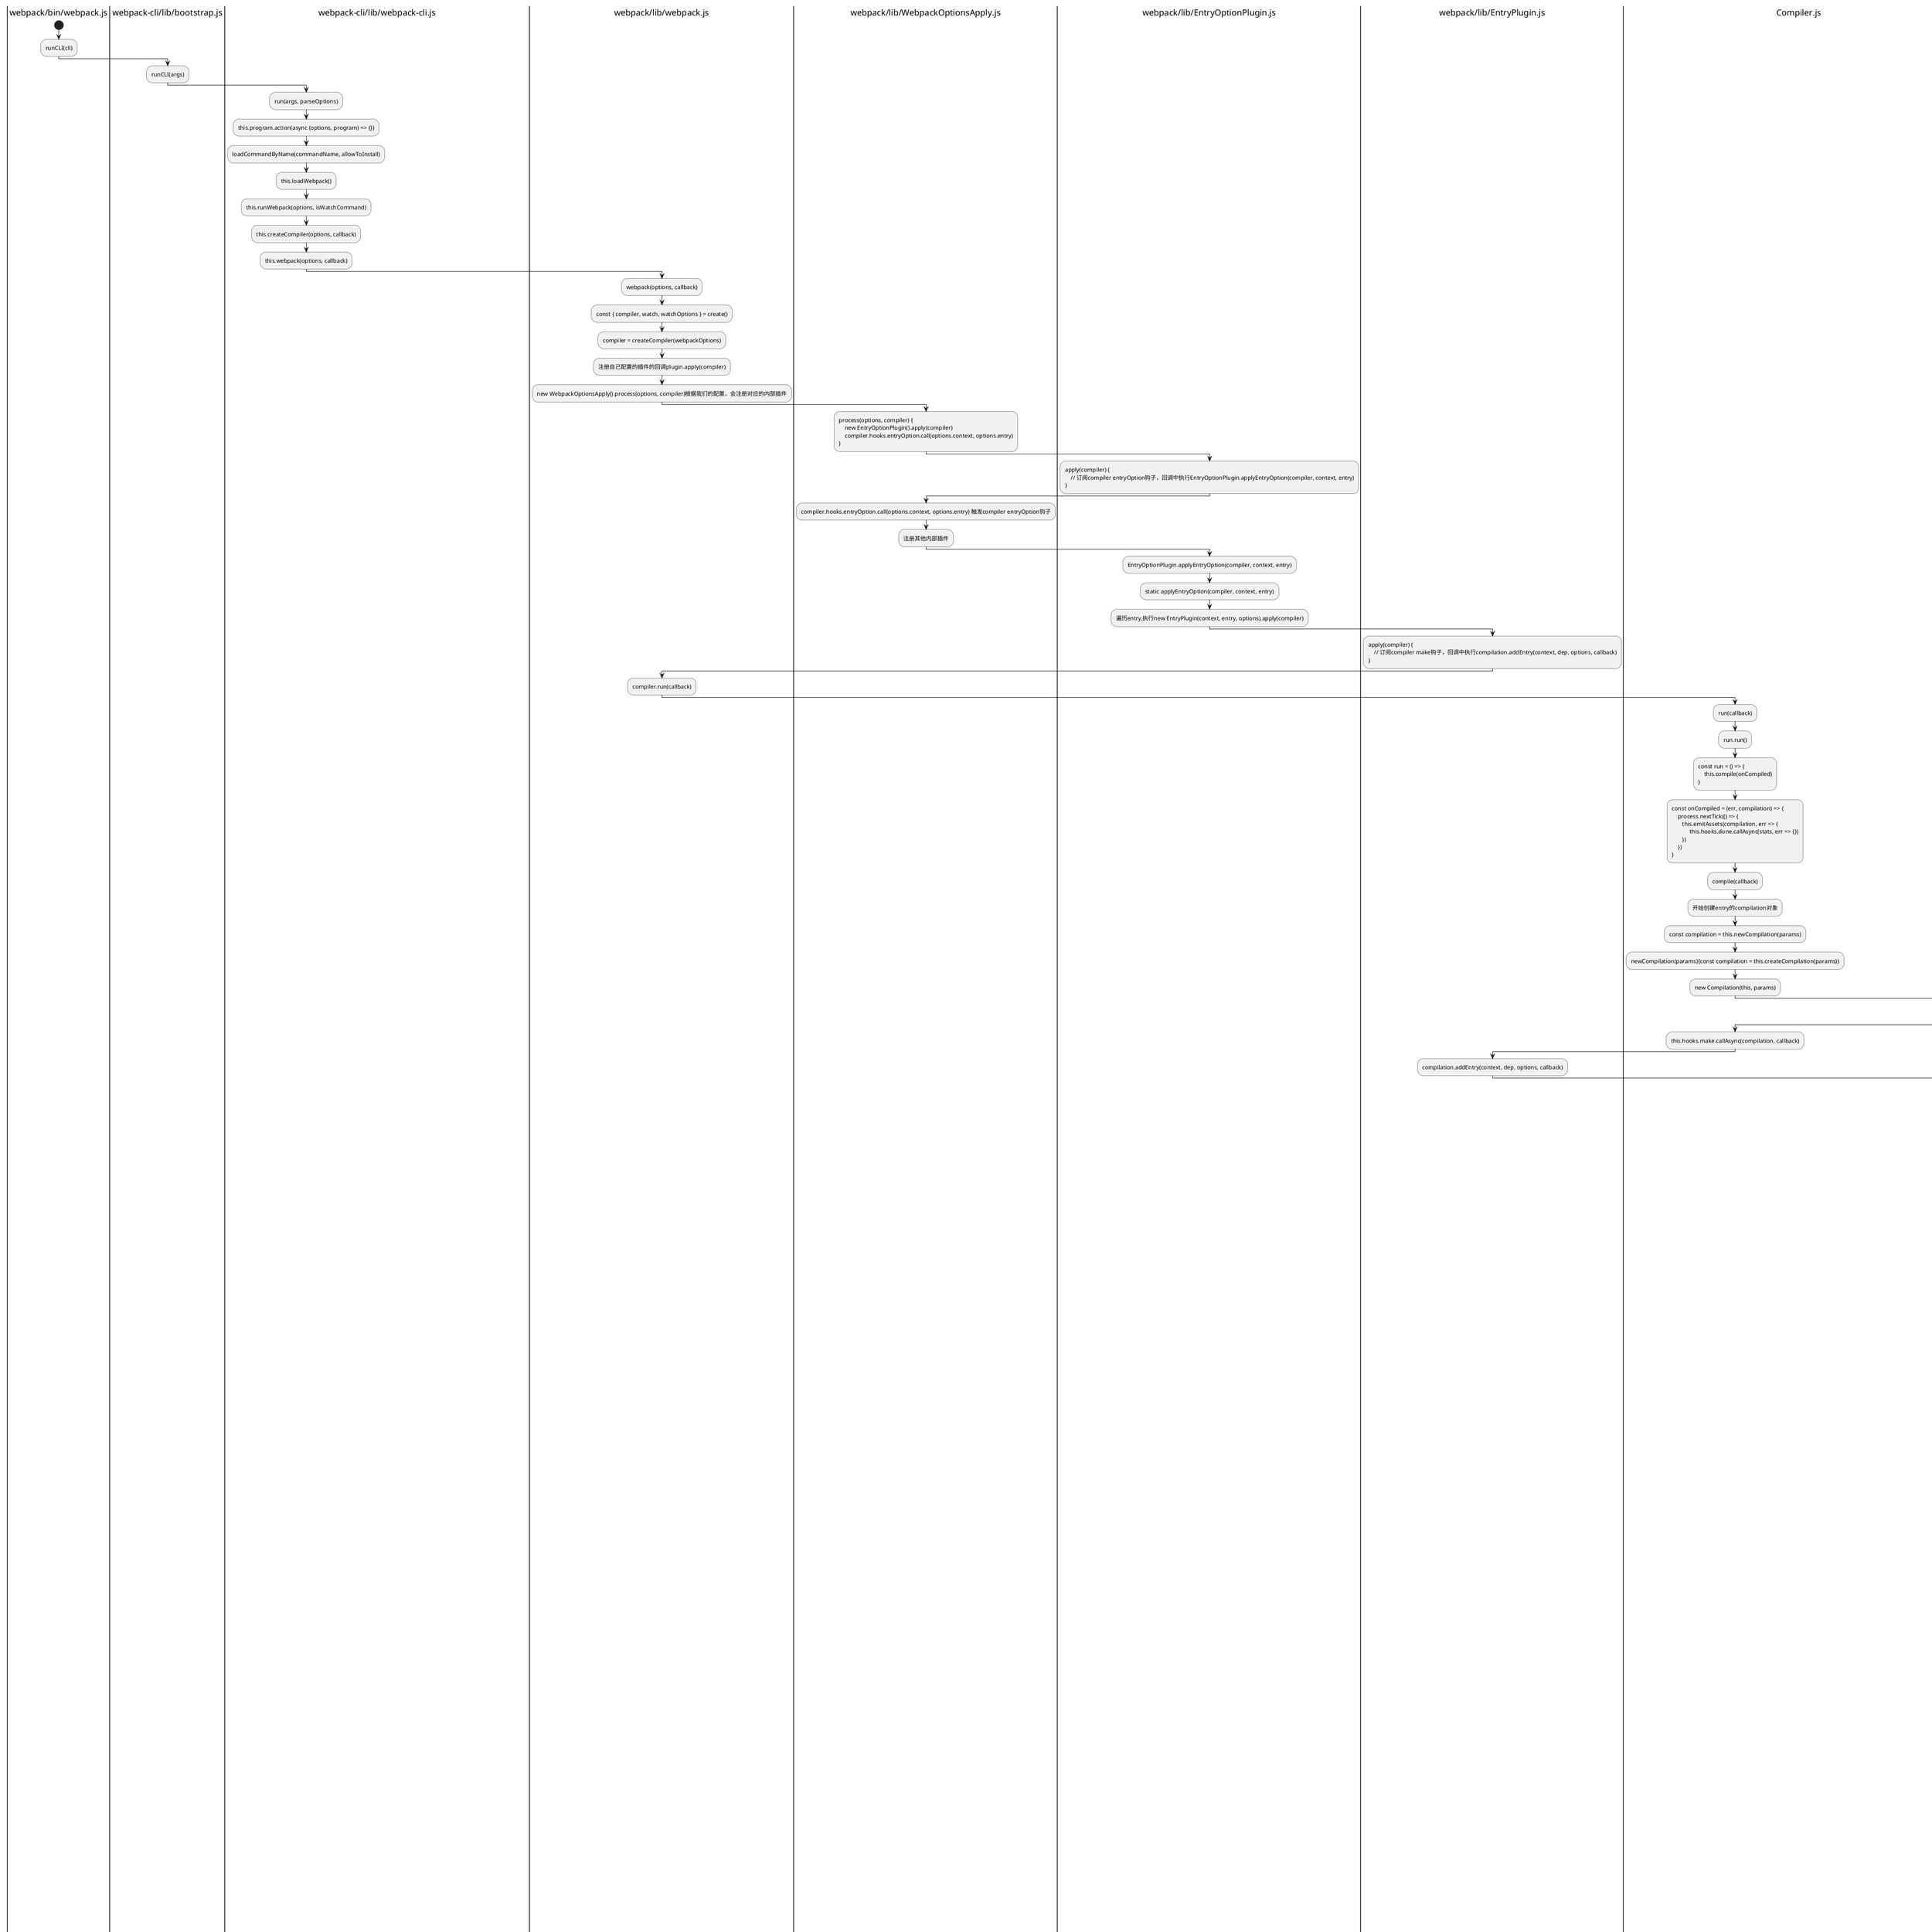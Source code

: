 @startuml
|webpack/bin/webpack.js|
start
:runCLI(cli);

|webpack-cli/lib/bootstrap.js|
:runCLI(args);

|webpack-cli/lib/webpack-cli.js|
:run(args, parseOptions);
:this.program.action(async (options, program) => {});
:loadCommandByName(commandName, allowToInstall);
:this.loadWebpack();
:this.runWebpack(options, isWatchCommand);
:this.createCompiler(options, callback);
:this.webpack(options, callback);

|webpack/lib/webpack.js|
:webpack(options, callback);
:const { compiler, watch, watchOptions } = create();
:compiler = createCompiler(webpackOptions);
:注册自己配置的插件的回调plugin.apply(compiler);
:new WebpackOptionsApply().process(options, compiler)根据我们的配置，会注册对应的内部插件;

|webpack/lib/WebpackOptionsApply.js|
:process(options, compiler) {
    new EntryOptionPlugin().apply(compiler)
    compiler.hooks.entryOption.call(options.context, options.entry)
};

|webpack/lib/EntryOptionPlugin.js|
:apply(compiler) {
    // 订阅compiler entryOption钩子，回调中执行EntryOptionPlugin.applyEntryOption(compiler, context, entry)
};

|webpack/lib/WebpackOptionsApply.js|
:compiler.hooks.entryOption.call(options.context, options.entry) 触发compiler entryOption钩子;
:注册其他内部插件;

|webpack/lib/EntryOptionPlugin.js|
:EntryOptionPlugin.applyEntryOption(compiler, context, entry);
:static applyEntryOption(compiler, context, entry);
:遍历entry,执行new EntryPlugin(context, entry, options).apply(compiler);

|webpack/lib/EntryPlugin.js|
:apply(compiler) {
    // 订阅compiler make钩子，回调中执行compilation.addEntry(context, dep, options, callback)
};

|webpack/lib/webpack.js|
:compiler.run(callback);

|Compiler.js|
:run(callback);
:run.run();
:const run = () => {
    this.compile(onCompiled)
};
:const onCompiled = (err, compilation) => {
    process.nextTick(() => {
       this.emitAssets(compilation, err => {
            this.hooks.done.callAsync(stats, err => {})
       }) 
    })
};
:compile(callback);
:开始创建entry的compilation对象;
:const compilation = this.newCompilation(params);
:newCompilation(params){const compilation = this.createCompilation(params)};
:new Compilation(this, params);

|Compilation.js|
:constructor(compiler, params);

|Compiler.js|
:this.hooks.make.callAsync(compilation, callback);

|webpack/lib/EntryPlugin.js|
:compilation.addEntry(context, dep, options, callback);

|Compilation.js|
:addEntry(context, entry, optionsOrName, callback) {
    this._addEntryItem(context, entry, "dependencies", options, callback)
};
:_addEntryItem(context, entry, target, options, callback) {
    this.addModuleTree({ context, dependency, contextInfo }, callback)
};
:addModuleTree({ context, dependency, contextInfo }, callback) {
    this.handleModuleCreation({factory, dependencies, originModule, contextInfo, context}, callback)
};
:handleModuleCreation({factory, dependencies, originModule, contextInfo, context}, callback) {
    this.factorizeModule({currentProfile,factory,dependencies,factoryResult: true,originModule,contextInfo,context}, callback)
};
:开始创建index.html的compilation对象;
:省略一些步骤...;
:handleModuleCreation({factory, dependencies, originModule, contextInfo, context}, callback) {
    this.factorizeModule({currentProfile,factory,dependencies,factoryResult: true,originModule,contextInfo,context}, callback)
};
:_factorizeModule({currentProfile, factory, dependencies, originModule, factoryResult, contextInfo, context}, callback) {
    factory.create(data, callback)
}

|lib/NormalModuleFactory.js|
:create(data, callback) {
    callback(err, factoryResult)
};

|Compilation.js|
:_factorizeModule(data, callback) {
    factory.create(data, (err, result) => {
        callback(null, factoryResult ? result : result.module)
    })
};
:this.factorizeModule({currentProfile,factory,dependencies,factoryResult: true,originModule,contextInfo,context}, (err, factoryResult) => {
    this.addModule(newModule, (err, module) => {})
});
:_addModule(module, callback){
    callback(null, module)
};
:this.addModule(newModule, (err, module) => {
    this._handleModuleBuildAndDependencies(
        originModule,
        module,
        recursive,
        callback
    )
});
:_handleModuleBuildAndDependencies(originModule, module, recursive, callback) {
    this.buildModule(module, err => {})
};
:_buildModule(module, callback) {
    module.needModule(context, (err, needBuild) => {
        module.build(this.options,this,this.resolverFactory.get("normal", module.resolveOptions),this.inputFileSystem,err => {})
    })
};

|NormalModule.js|
:needBuild(context, callback) {
    return callback(null, true)
};
:build(options, compilation, resolver, fs, callback) {
    return this._doBuild(options, compilation, resolver, fs, hooks, err => {
        let result
        const source = this._source.source()
        result = this.parser.parse(this._ast || source, {
            source,
            current: this,
            module: this,
            compilation: compilation,
            options: options
        })
    })
};
:_doBuild;
note right
_doBuild(options, compilation, resolver, fs, hooks, callback) {
    const processResult = (err, result) => {return callback()}
    runLoaders(options, (err, result) => {
        // loader解析模块为标准js模块
        processResult(err, result.result)
    })
}
end note

|loader-runner/lib/LoaderRunner.js|
:runLoaders(options, callback) {
    callback()
};

|NormalModule.js|
:this._doBuild;
note right
this._doBuild(options, compilation, resolver, fs, hooks, err => {
    let result
    const source = this._source.source()
    // parser.parse 对JS代码进行语法解析,解析成AST语法树
    result = this.parser.parse(this._ast || source, {
        source,
        current: this,
        module: this,
        compilation: compilation,
        options: options
    })
    const handleParseResult = e => {
        return callback()
    }
    ' // 处理ast importDeclation,并添加到module的dependencies中
    handleParseResult(result)
})
end note

|webpack/lib/javascript/JavascriptParser.js|
:parse(source, state) {
    return state
};

|NormalModule.js|
:this._doBuild(..., err => {
    callback()
});

|Compilation.js|
:module.build(this.options,this,this.resolverFactory.get("normal", module.resolveOptions),this.inputFileSystem,err => {callback()});
:this.buildModule(module, err => {
    this.processModuleDependencies(module, err => {
        callback(null, module)
    })
});
:_processModuleDependencies;
note right
_processModuleDependencies(module, callbak) {
    遍历module.dependencies,将dep转换为module
    for (const item of sortedDependencies) {
        inProgressTransitive++;
        this.handleModuleCreation(item, err => {})
    }
}
end note
:handleModuleCreation() {
    // 重复上面创建module的步骤
};
:所有module创建完毕;

|Compiler.js|
:compile(callback) {
    // make阶段执行完毕，接着调用compilation.seal
    compilation.seal(err => {
        return callback(null, compilation)
    })
};

|Compilation.js|
:seal(callback);
note right
seal(callback) {
    // 遍历entry
    for ( of this.entries) {
        // 每一个入口module生成一个入口chunk
        // 处理module.dependencies
        this.assignDepths(entryModules)
    }
}
end note
:assignDepths(modules) {
    // 深度遍历所有的module,生成compilation.moduleGraph(记录了模块的层级关系)
};
:seal(callback) {
    ' 处理ChunkGraph（记录了chunk的层级关系）
    ' 根据ChunkGraph生成chunks
    buildChunkGraph(this, chunkGraphInit)
    ' 触发钩子，插件中订阅了钩子，回调中对chunk和modules进行一些列优化
    this.hooks.optimize.call()
    this.hooks.optimizeChunkModules.callAsync(this.chunks, this.modules, err => {
        this.createChunkAssets(err => {cont()})
    })
};
:createChunkAssets(callback);
note right
createChunkAssets(callback) {
    ' 遍历chunks
    asyncLib.forEachLimit(
        this.chunks,
        15, 
        (chunk, callback) => {
            /** @type {Array<Record<string, any>>} */
            let manifest;
            ' chunk生成的manifest,可能有css,js或者img等
            manifest = this.getRenderManifest({
                chunk,
                ...
            })
            ' 遍历manifest
            asyncLib.forEach(
                manifest,
                (fileManifest, callback) => {
                    const ident = fileManifest.identifier;
                    const usedHash = fileManifest.hash;

                    const assetCacheItem = this._assetsCache.getItemCache(
                        ident,
                        usedHash
                    );

                    assetCacheItem.get((err, sourceFromCache) => {
                        let filenameTemplate;
                        let file;
                        let assetInfo;
                        ...
                        let source = sourceFromCache;
                        ' 将生成的源码存在compilation.assets
                        this.emitAsset(file, source, assetInfo);
                    })
                },
                callback
            )
        },
        callback
    )
}
end note
:emitAsset(file, source, assetInfo = {});
note right
emitAsset(file, source, assetInfo = {}) {
    if (this.assets[file]) {
        ' assets中有当前file,则更新
        this._setAssetInfo(file, newInfo, oldInfo);
        return;
    }
    ' 存放生成的文件到assets中
    this.assets[file] = source;
    this._setAssetInfo(file, assetInfo, undefined);
}
end note
:_setAssetInfo(file, newInfo, oldInfo = this.assetsInfo.get(file));
note right
_setAssetInfo(file, newInfo, oldInfo = this.assetsInfo.get(file)) {
    ' 生成file的assetInfo
    ...
}
end note

|Compiler.js|
:回到compile(callback);
note right
compile(callback) {
    compilation.seal(err => {
        this.hooks.afterCompile.callAsync(compilation, err => {
            ...
            return callback(null, compilation);
        })
    })
}
end note
:回到run(callback);
note right
run(callback) {
    const onCompiled = () => {
        ' 执行compile回调
    }
    const run = () => {
        ...
        this.compile(onCompiled);
    }
    run()
}
end note

:const onCompiled = (err, compilation) => {};
note right
const onCompiled = (err, compilation) => {
    ...
    process.nextTick(() => {
        this.emitAssets(compilation, err => {
            this.hooks.callAsync(stats, err => {
                ' 本次构建流程结束
            })
        })
    })
}
end note

:emitAssets(compilation, callback);
note right
emitAssets(compilation, callback) {
    const emitFiles = err => {})
    this.hooks.emit.callAsync(compilation, err => {
        if (err) return callback(err);
        outputPath = compilation.getPath(this.outputPath, {});
        mkdirp(this.outputFileSystem, outputPath, emitFiles);
    })
}
end note

|webpack/lib/util/fs.js|
note right
:const mkdirp = (fs, p, callback) {
    fs.mkdir(p, err => {
        if (err) {
            ...
            callback(err);
            return;
        }
        callback();
    })
}
end note

|Compiler.js|
:回到emitAssets;
note right
emitAssets(compilation, callback) {
    ' 回到emitFiles
    const emitFiles = err => {
        const assets = compilation.getAssets();
        compilation.assets = { ...compilation.assets };
        ' 遍历assets
        asyncLib.forEachLimit(
            assets,
            15,
            ({ name: file, source, info }, callback) => {
                callback()
            },
            err => {
                this.hooks.afterEmit.callAsync(compilation, err => {
                    ' 将assets写入文件系统
                    return callback();
                })
            }
        )
    }
}
end note

:回到const onCompiled = (err, compilation) => {};
note right
const onCompiled = (err, compilation) => {
    ...
    ' 回到this.emitAssets回调中
    this.emitAssets(compilation, err => {
        this.hooks.callAsync(stats, err => {
            ' 本次构建流程结束
            return finalCallback(null, stats);
        })
    })
}
end note

:回到const finalCallback = (err, stats) => {};
note right
const finalCallback = (err, stats) => {
    if (callback !== undefined) callback(err, stats);
    this.hooks.afterDone.call(stats);
};
end note

|lib/webpack.js|
:回到webpack(options, callback) => {};
note right
const webpack(options, callback) => {
    compiler.run((err, stats) => {
        ' 回到compiler.run的回调
        compiler.close(err2 => {
            callback(err || err2, stats);
        });
    });
}
end note

|webpack-cli/lib/webpack-cli.js|
:回到createCompiler(options, callback) {};
note right
async createCompiler(options, callback) {
    compiler = this.webpack(
        config.options,
        callback
            ? (error, stats) => {
                if (error && this.isValidationError(error)) {
                    this.logger.error(error.message);
                    process.exit(2);
                }

                callback(error, stats);
            }
        : callback,
    );
}
end note

@enduml